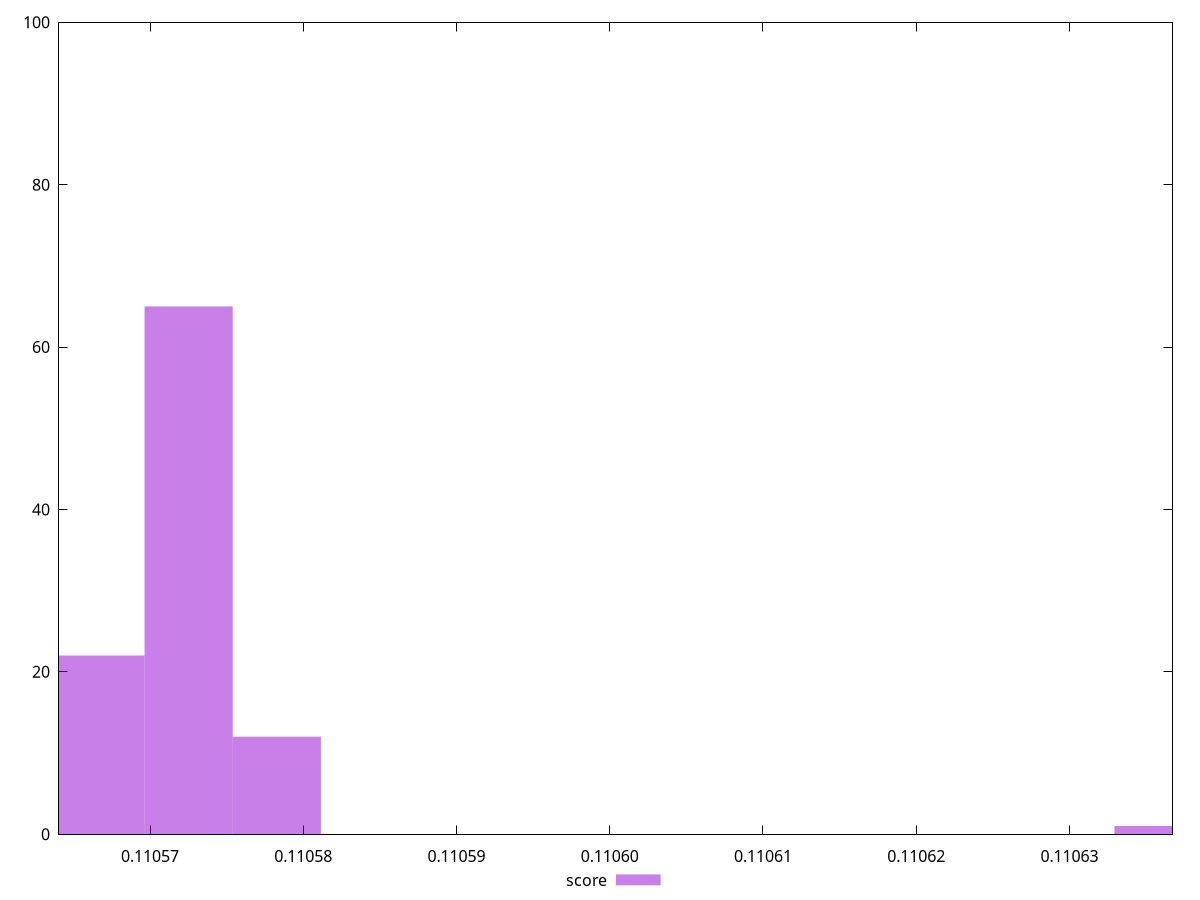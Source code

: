 reset

$score <<EOF
0.11063580836694535 1
0.11056676527055952 22
0.110572518861925 65
0.1105782724532905 12
EOF

set key outside below
set boxwidth 0.000005753591365486783
set xrange [0.11056405971196986:0.11063672447099693]
set yrange [0:100]
set style fill transparent solid 0.5 noborder
set terminal svg size 640, 490 enhanced background rgb 'white'
set output "report_00007_2020-12-11T15:55:29.892Z/uses-long-cache-ttl/samples/pages+cached/score/histogram.svg"

plot $score title "score" with boxes

reset
